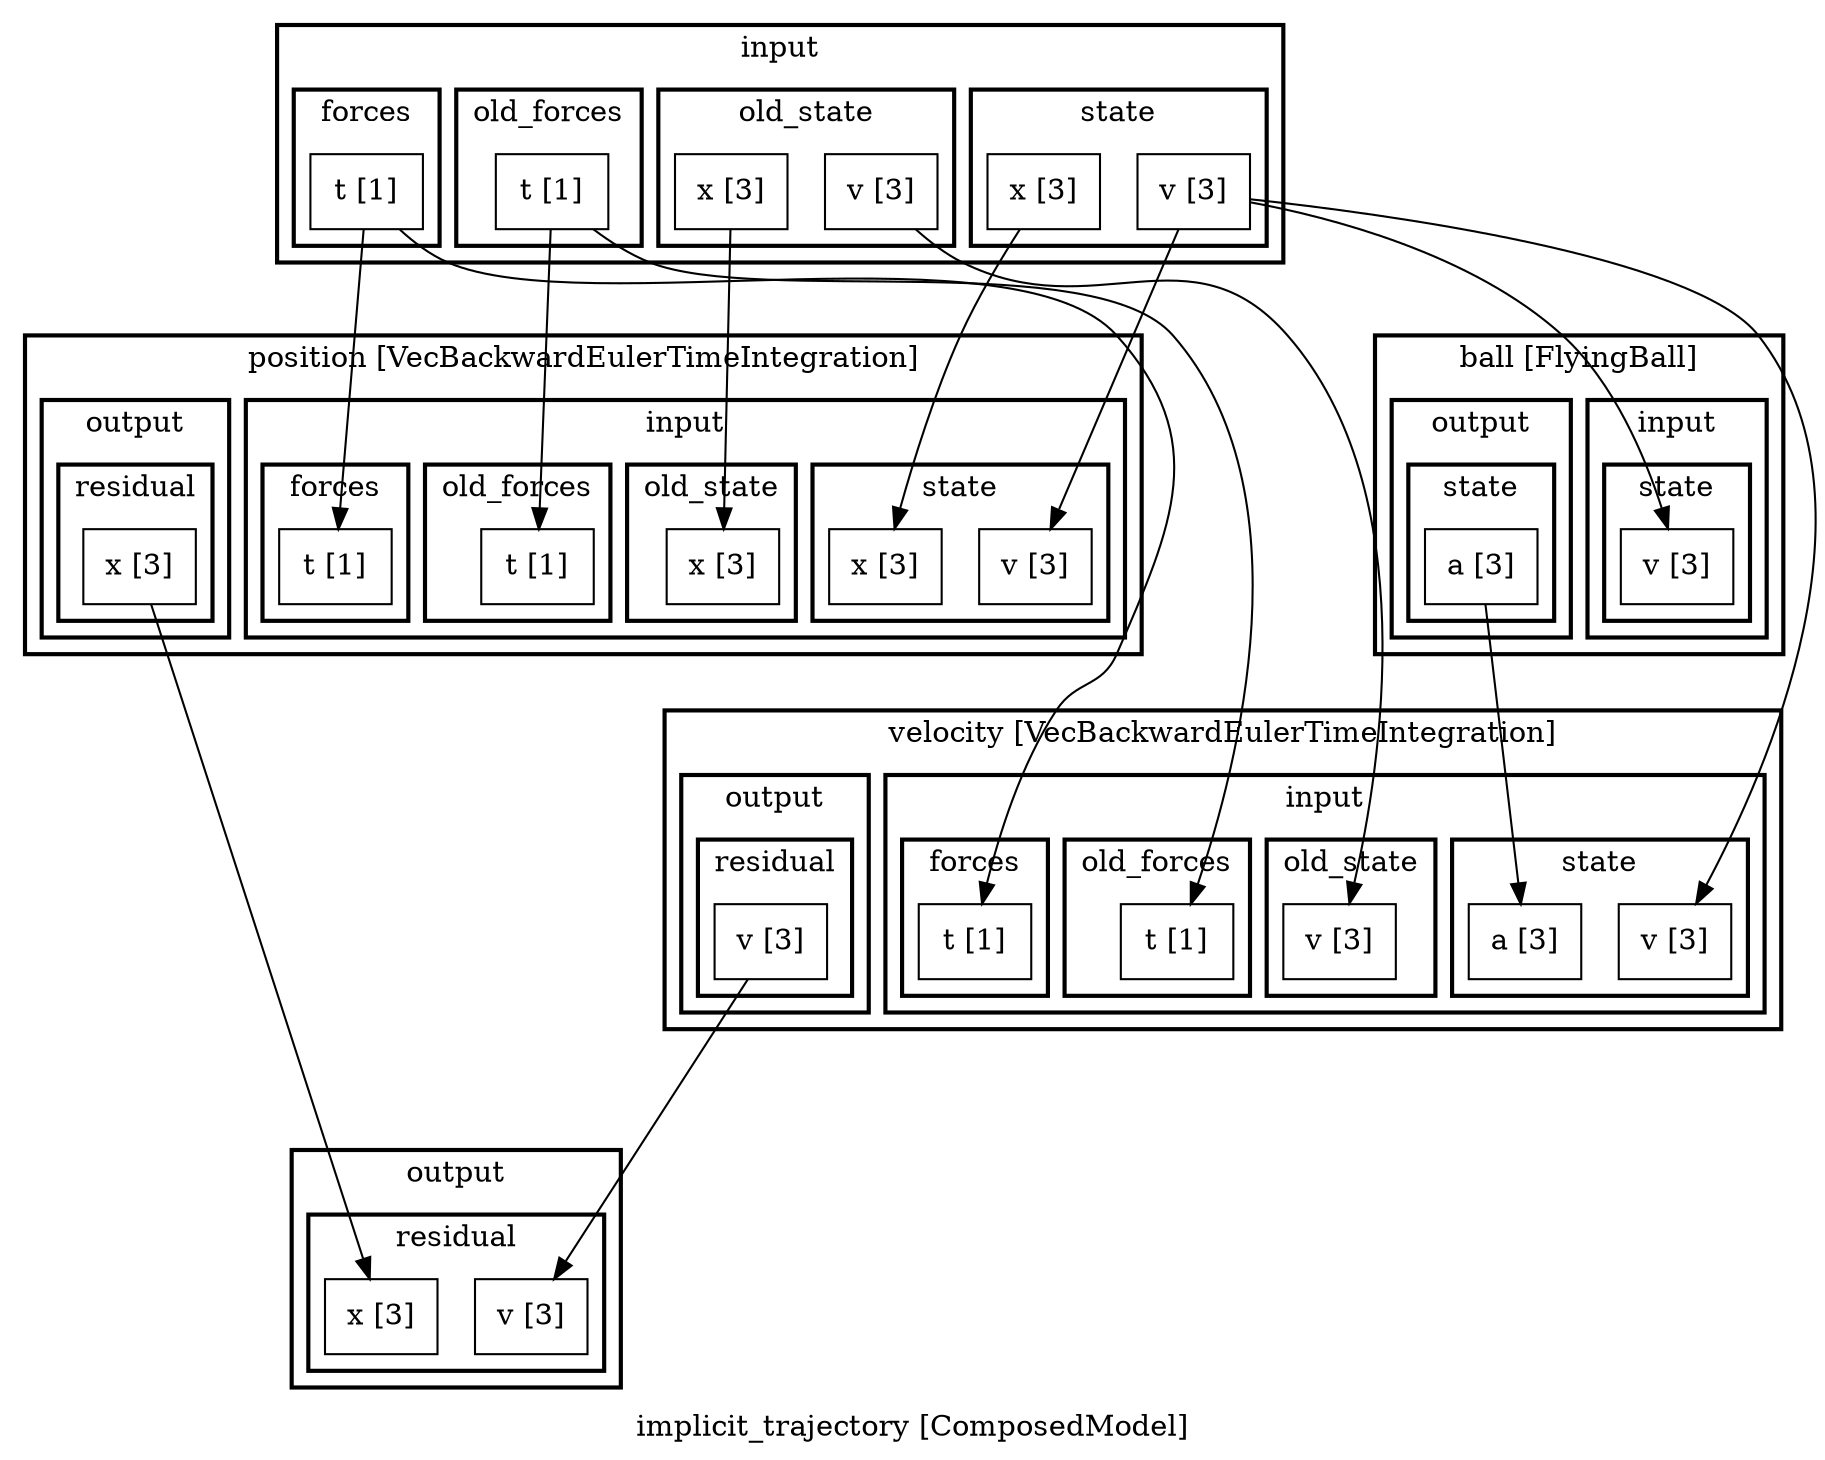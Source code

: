 digraph cluster_0 {
  graph [ranksep = 2; penwidth = 2;];
  label = "implicit_trajectory [ComposedModel]";
  subgraph cluster_1 {
    label = "input";
    subgraph cluster_2 {
      label = "forces";
      "implicit_trajectory/input/forces/t" [shape = Square;label = "t [1]";];
    }
    subgraph cluster_3 {
      label = "old_forces";
      "implicit_trajectory/input/old_forces/t" [shape = Square;label = "t [1]";];
    }
    subgraph cluster_4 {
      label = "old_state";
      "implicit_trajectory/input/old_state/v" [shape = Square;label = "v [3]";];
      "implicit_trajectory/input/old_state/x" [shape = Square;label = "x [3]";];
    }
    subgraph cluster_5 {
      label = "state";
      "implicit_trajectory/input/state/v" [shape = Square;label = "v [3]";];
      "implicit_trajectory/input/state/x" [shape = Square;label = "x [3]";];
    }
  }
  subgraph cluster_6 {
    label = "output";
    subgraph cluster_7 {
      label = "residual";
      "implicit_trajectory/output/residual/v" [shape = Square;label = "v [3]";];
      "implicit_trajectory/output/residual/x" [shape = Square;label = "x [3]";];
    }
  }
  subgraph cluster_8 {
    label = "position [VecBackwardEulerTimeIntegration]";
    subgraph cluster_9 {
      label = "input";
      subgraph cluster_10 {
        label = "forces";
        "position/input/forces/t" [shape = Square;label = "t [1]";];
      }
      subgraph cluster_11 {
        label = "old_forces";
        "position/input/old_forces/t" [shape = Square;label = "t [1]";];
      }
      subgraph cluster_12 {
        label = "old_state";
        "position/input/old_state/x" [shape = Square;label = "x [3]";];
      }
      subgraph cluster_13 {
        label = "state";
        "position/input/state/v" [shape = Square;label = "v [3]";];
        "position/input/state/x" [shape = Square;label = "x [3]";];
      }
    }
    subgraph cluster_14 {
      label = "output";
      subgraph cluster_15 {
        label = "residual";
        "position/output/residual/x" [shape = Square;label = "x [3]";];
      }
    }
  }
  subgraph cluster_16 {
    label = "ball [FlyingBall]";
    subgraph cluster_17 {
      label = "input";
      subgraph cluster_18 {
        label = "state";
        "ball/input/state/v" [shape = Square;label = "v [3]";];
      }
    }
    subgraph cluster_19 {
      label = "output";
      subgraph cluster_20 {
        label = "state";
        "ball/output/state/a" [shape = Square;label = "a [3]";];
      }
    }
  }
  subgraph cluster_21 {
    label = "velocity [VecBackwardEulerTimeIntegration]";
    subgraph cluster_22 {
      label = "input";
      subgraph cluster_23 {
        label = "forces";
        "velocity/input/forces/t" [shape = Square;label = "t [1]";];
      }
      subgraph cluster_24 {
        label = "old_forces";
        "velocity/input/old_forces/t" [shape = Square;label = "t [1]";];
      }
      subgraph cluster_25 {
        label = "old_state";
        "velocity/input/old_state/v" [shape = Square;label = "v [3]";];
      }
      subgraph cluster_26 {
        label = "state";
        "velocity/input/state/a" [shape = Square;label = "a [3]";];
        "velocity/input/state/v" [shape = Square;label = "v [3]";];
      }
    }
    subgraph cluster_27 {
      label = "output";
      subgraph cluster_28 {
        label = "residual";
        "velocity/output/residual/v" [shape = Square;label = "v [3]";];
      }
    }
  }
  "implicit_trajectory/input/forces/t" -> "position/input/forces/t";
  "implicit_trajectory/input/forces/t" -> "velocity/input/forces/t";
  "implicit_trajectory/input/old_forces/t" -> "position/input/old_forces/t";
  "implicit_trajectory/input/old_forces/t" -> "velocity/input/old_forces/t";
  "implicit_trajectory/input/old_state/v" -> "velocity/input/old_state/v";
  "implicit_trajectory/input/old_state/x" -> "position/input/old_state/x";
  "implicit_trajectory/input/state/v" -> "position/input/state/v";
  "implicit_trajectory/input/state/v" -> "ball/input/state/v";
  "implicit_trajectory/input/state/v" -> "velocity/input/state/v";
  "implicit_trajectory/input/state/x" -> "position/input/state/x";
  "ball/output/state/a" -> "velocity/input/state/a";
  "velocity/output/residual/v" -> "implicit_trajectory/output/residual/v";
  "position/output/residual/x" -> "implicit_trajectory/output/residual/x";
}
